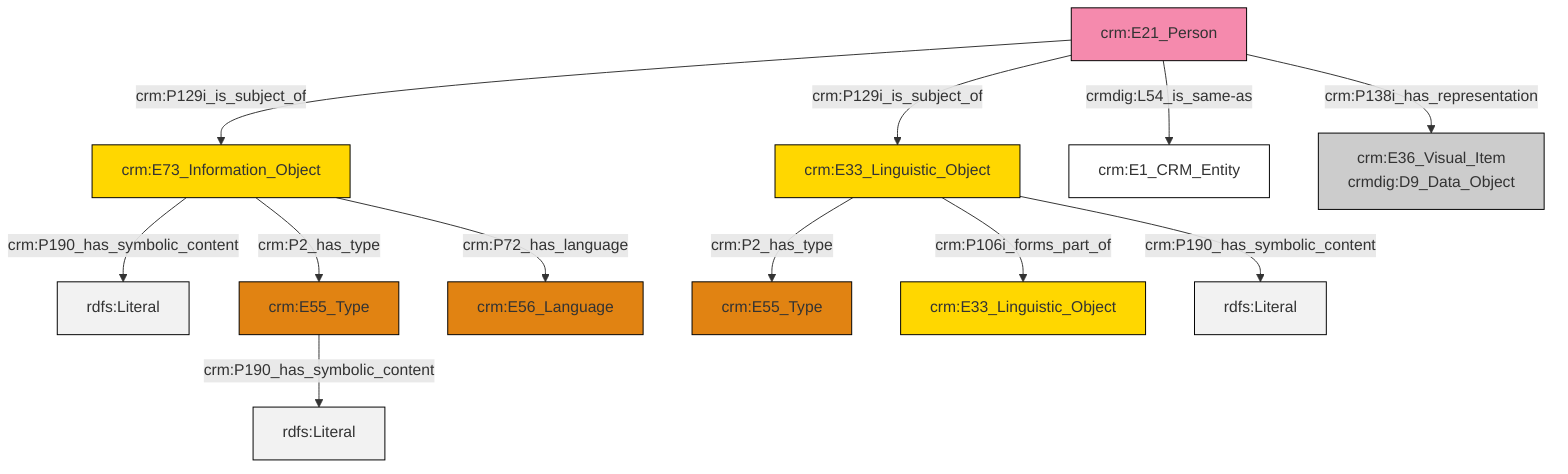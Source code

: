 graph TD
classDef Literal fill:#f2f2f2,stroke:#000000;
classDef CRM_Entity fill:#FFFFFF,stroke:#000000;
classDef Temporal_Entity fill:#00C9E6, stroke:#000000;
classDef Type fill:#E18312, stroke:#000000;
classDef Time-Span fill:#2C9C91, stroke:#000000;
classDef Appellation fill:#FFEB7F, stroke:#000000;
classDef Place fill:#008836, stroke:#000000;
classDef Persistent_Item fill:#B266B2, stroke:#000000;
classDef Conceptual_Object fill:#FFD700, stroke:#000000;
classDef Physical_Thing fill:#D2B48C, stroke:#000000;
classDef Actor fill:#f58aad, stroke:#000000;
classDef PC_Classes fill:#4ce600, stroke:#000000;
classDef Multi fill:#cccccc,stroke:#000000;

0["crm:E21_Person"]:::Actor -->|crm:P129i_is_subject_of| 1["crm:E73_Information_Object"]:::Conceptual_Object
1["crm:E73_Information_Object"]:::Conceptual_Object -->|crm:P190_has_symbolic_content| 7[rdfs:Literal]:::Literal
8["crm:E33_Linguistic_Object"]:::Conceptual_Object -->|crm:P2_has_type| 4["crm:E55_Type"]:::Type
1["crm:E73_Information_Object"]:::Conceptual_Object -->|crm:P2_has_type| 10["crm:E55_Type"]:::Type
10["crm:E55_Type"]:::Type -->|crm:P190_has_symbolic_content| 11[rdfs:Literal]:::Literal
1["crm:E73_Information_Object"]:::Conceptual_Object -->|crm:P72_has_language| 12["crm:E56_Language"]:::Type
8["crm:E33_Linguistic_Object"]:::Conceptual_Object -->|crm:P106i_forms_part_of| 13["crm:E33_Linguistic_Object"]:::Conceptual_Object
0["crm:E21_Person"]:::Actor -->|crm:P129i_is_subject_of| 8["crm:E33_Linguistic_Object"]:::Conceptual_Object
0["crm:E21_Person"]:::Actor -->|crmdig:L54_is_same-as| 2["crm:E1_CRM_Entity"]:::CRM_Entity
8["crm:E33_Linguistic_Object"]:::Conceptual_Object -->|crm:P190_has_symbolic_content| 16[rdfs:Literal]:::Literal
0["crm:E21_Person"]:::Actor -->|crm:P138i_has_representation| 14["crm:E36_Visual_Item<br>crmdig:D9_Data_Object"]:::Multi